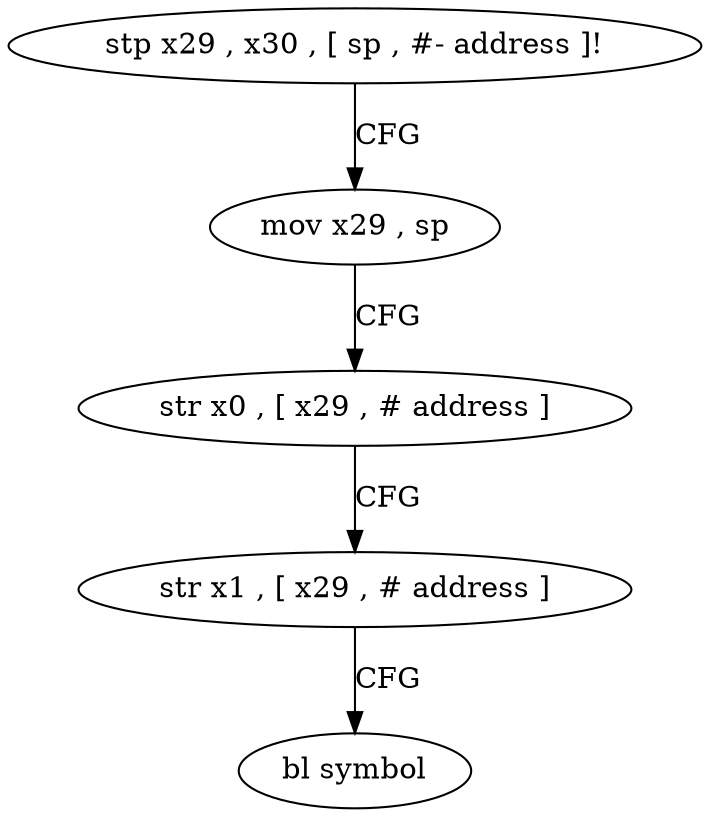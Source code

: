 digraph "func" {
"206704" [label = "stp x29 , x30 , [ sp , #- address ]!" ]
"206708" [label = "mov x29 , sp" ]
"206712" [label = "str x0 , [ x29 , # address ]" ]
"206716" [label = "str x1 , [ x29 , # address ]" ]
"206720" [label = "bl symbol" ]
"206704" -> "206708" [ label = "CFG" ]
"206708" -> "206712" [ label = "CFG" ]
"206712" -> "206716" [ label = "CFG" ]
"206716" -> "206720" [ label = "CFG" ]
}
